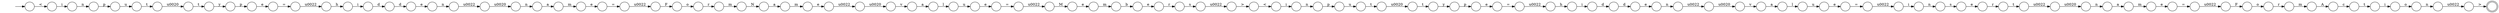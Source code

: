 digraph Automaton {
  rankdir = LR;
  0 [shape=circle,label=""];
  0 -> 1 [label="u"]
  1 [shape=circle,label=""];
  1 -> 47 [label="e"]
  2 [shape=circle,label=""];
  2 -> 81 [label="e"]
  3 [shape=circle,label=""];
  3 -> 18 [label="i"]
  4 [shape=circle,label=""];
  4 -> 24 [label="v"]
  5 [shape=circle,label=""];
  5 -> 75 [label="e"]
  6 [shape=circle,label=""];
  6 -> 68 [label="i"]
  7 [shape=circle,label=""];
  7 -> 49 [label="l"]
  8 [shape=circle,label=""];
  8 -> 59 [label="e"]
  9 [shape=circle,label=""];
  9 -> 92 [label="m"]
  10 [shape=circle,label=""];
  10 -> 87 [label="n"]
  11 [shape=circle,label=""];
  11 -> 21 [label="t"]
  12 [shape=circle,label=""];
  12 -> 95 [label="\u0020"]
  13 [shape=circle,label=""];
  13 -> 6 [label="<"]
  14 [shape=circle,label=""];
  14 -> 65 [label="\u0022"]
  15 [shape=circle,label=""];
  15 -> 48 [label="\u0022"]
  16 [shape=circle,label=""];
  16 -> 58 [label="="]
  17 [shape=circle,label=""];
  17 -> 15 [label="s"]
  18 [shape=circle,label=""];
  18 -> 106 [label="n"]
  19 [shape=circle,label=""];
  19 -> 33 [label="A"]
  20 [shape=circle,label=""];
  20 -> 57 [label="u"]
  21 [shape=circle,label=""];
  21 -> 42 [label="\u0020"]
  22 [shape=circle,label=""];
  22 -> 43 [label="="]
  23 [shape=circle,label=""];
  23 -> 26 [label="\u0022"]
  24 [shape=circle,label=""];
  24 -> 62 [label="a"]
  25 [shape=circle,label=""];
  25 -> 52 [label="\u0022"]
  26 [shape=circle,label=""];
  26 -> 77 [label="F"]
  27 [shape=circle,label=""];
  27 -> 100 [label="\u0022"]
  28 [shape=circle,label=""];
  28 -> 11 [label="u"]
  29 [shape=circle,label=""];
  29 -> 37 [label="s"]
  30 [shape=circle,label=""];
  30 -> 44 [label="d"]
  31 [shape=circle,label=""];
  31 -> 54 [label="\u0022"]
  32 [shape=circle,label=""];
  32 -> 19 [label="m"]
  33 [shape=circle,label=""];
  33 -> 80 [label="c"]
  34 [shape=circle,label=""];
  34 -> 16 [label="e"]
  35 [shape=circle,label=""];
  35 -> 46 [label="t"]
  36 [shape=circle,label=""];
  36 -> 14 [label="="]
  37 [shape=circle,label=""];
  37 -> 103 [label="e"]
  38 [shape=circle,label=""];
  38 -> 12 [label="\u0022"]
  39 [shape=circle,label=""];
  39 -> 104 [label="N"]
  40 [shape=circle,label=""];
  40 -> 34 [label="p"]
  41 [shape=circle,label=""];
  41 -> 30 [label="i"]
  42 [shape=circle,label=""];
  42 -> 50 [label="t"]
  43 [shape=circle,label=""];
  43 -> 91 [label="\u0022"]
  44 [shape=circle,label=""];
  44 -> 5 [label="d"]
  45 [shape=circle,label=""];
  45 -> 93 [label="i"]
  46 [shape=circle,label=""];
  46 -> 40 [label="y"]
  47 [shape=circle,label=""];
  47 -> 27 [label="="]
  48 [shape=circle,label=""];
  48 -> 13 [label=">"]
  49 [shape=circle,label=""];
  49 -> 61 [label="u"]
  50 [shape=circle,label=""];
  50 -> 67 [label="y"]
  51 [shape=circle,label=""];
  51 -> 101 [label="a"]
  52 [shape=circle,label=""];
  52 -> 105 [label=">"]
  53 [shape=circle,label=""];
  53 -> 32 [label="r"]
  54 [shape=circle,label=""];
  54 -> 10 [label="\u0020"]
  55 [shape=circle,label=""];
  55 -> 35 [label="\u0020"]
  56 [shape=circle,label=""];
  56 -> 76 [label="\u0022"]
  57 [shape=circle,label=""];
  57 -> 55 [label="t"]
  58 [shape=circle,label=""];
  58 -> 71 [label="\u0022"]
  59 [shape=circle,label=""];
  59 -> 31 [label="n"]
  60 [shape=circle,label=""];
  60 -> 98 [label="\u0022"]
  61 [shape=circle,label=""];
  61 -> 22 [label="e"]
  62 [shape=circle,label=""];
  62 -> 0 [label="l"]
  63 [shape=circle,label=""];
  63 -> 60 [label="="]
  64 [shape=circle,label=""];
  64 -> 20 [label="p"]
  65 [shape=circle,label=""];
  65 -> 107 [label="F"]
  66 [shape=circle,label=""];
  initial [shape=plaintext,label=""];
  initial -> 66
  66 -> 3 [label="<"]
  67 [shape=circle,label=""];
  67 -> 97 [label="p"]
  68 [shape=circle,label=""];
  68 -> 64 [label="n"]
  69 [shape=circle,label=""];
  69 -> 7 [label="a"]
  70 [shape=circle,label=""];
  70 -> 102 [label="i"]
  71 [shape=circle,label=""];
  71 -> 41 [label="h"]
  72 [shape=circle,label=""];
  72 -> 96 [label="m"]
  73 [shape=circle,label=""];
  73 -> 8 [label="d"]
  74 [shape=circle,label=""];
  74 -> 90 [label="t"]
  75 [shape=circle,label=""];
  75 -> 56 [label="n"]
  76 [shape=circle,label=""];
  76 -> 4 [label="\u0020"]
  77 [shape=circle,label=""];
  77 -> 84 [label="o"]
  78 [shape=circle,label=""];
  78 -> 36 [label="e"]
  79 [shape=circle,label=""];
  79 -> 25 [label="n"]
  80 [shape=circle,label=""];
  80 -> 45 [label="t"]
  81 [shape=circle,label=""];
  81 -> 85 [label="m"]
  82 [shape=circle,label=""];
  82 -> 51 [label="n"]
  83 [shape=circle,label=""];
  83 -> 29 [label="n"]
  84 [shape=circle,label=""];
  84 -> 86 [label="r"]
  85 [shape=circle,label=""];
  85 -> 94 [label="b"]
  86 [shape=circle,label=""];
  86 -> 39 [label="m"]
  87 [shape=circle,label=""];
  87 -> 72 [label="a"]
  88 [shape=circle,label=""];
  88 -> 82 [label="\u0020"]
  89 [shape=circle,label=""];
  89 -> 17 [label="r"]
  90 [shape=circle,label=""];
  90 -> 88 [label="\u0022"]
  91 [shape=circle,label=""];
  91 -> 2 [label="M"]
  92 [shape=circle,label=""];
  92 -> 38 [label="e"]
  93 [shape=circle,label=""];
  93 -> 79 [label="o"]
  94 [shape=circle,label=""];
  94 -> 89 [label="e"]
  95 [shape=circle,label=""];
  95 -> 69 [label="v"]
  96 [shape=circle,label=""];
  96 -> 99 [label="e"]
  97 [shape=circle,label=""];
  97 -> 63 [label="e"]
  98 [shape=circle,label=""];
  98 -> 70 [label="h"]
  99 [shape=circle,label=""];
  99 -> 23 [label="="]
  100 [shape=circle,label=""];
  100 -> 83 [label="i"]
  101 [shape=circle,label=""];
  101 -> 78 [label="m"]
  102 [shape=circle,label=""];
  102 -> 73 [label="d"]
  103 [shape=circle,label=""];
  103 -> 74 [label="r"]
  104 [shape=circle,label=""];
  104 -> 9 [label="a"]
  105 [shape=doublecircle,label=""];
  106 [shape=circle,label=""];
  106 -> 28 [label="p"]
  107 [shape=circle,label=""];
  107 -> 53 [label="o"]
}


